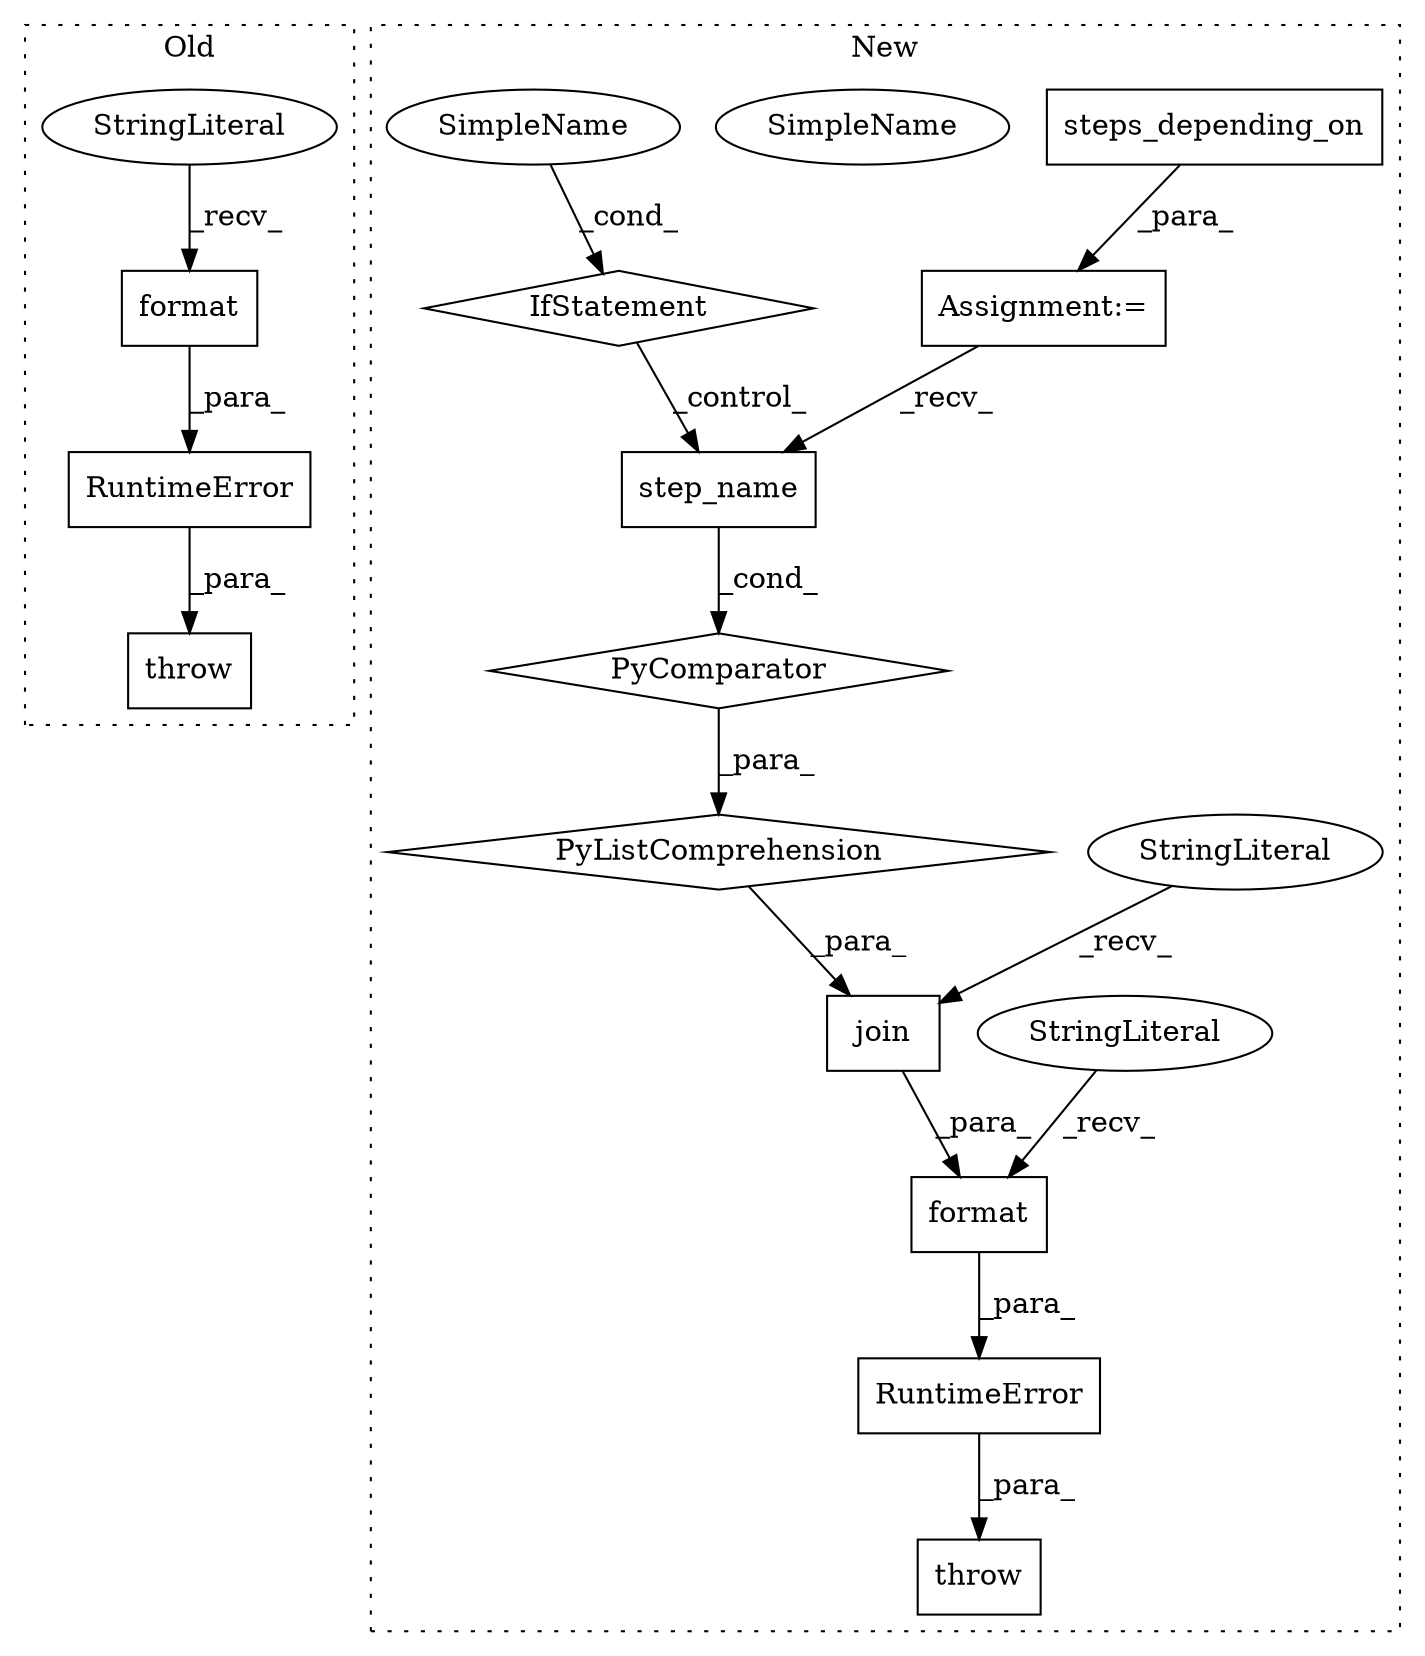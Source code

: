 digraph G {
subgraph cluster0 {
1 [label="format" a="32" s="20846,20859" l="7,1" shape="box"];
6 [label="StringLiteral" a="45" s="20752" l="93" shape="ellipse"];
8 [label="RuntimeError" a="32" s="20739,20860" l="13,1" shape="box"];
10 [label="throw" a="53" s="20733" l="6" shape="box"];
label = "Old";
style="dotted";
}
subgraph cluster1 {
2 [label="steps_depending_on" a="32" s="21051,21076" l="19,1" shape="box"];
3 [label="RuntimeError" a="32" s="20750,21098" l="13,1" shape="box"];
4 [label="format" a="32" s="20873,21097" l="7,1" shape="box"];
5 [label="StringLiteral" a="45" s="20763" l="109" shape="ellipse"];
7 [label="throw" a="53" s="20744" l="6" shape="box"];
9 [label="PyComparator" a="113" s="21040" l="46" shape="diamond"];
11 [label="step_name" a="32" s="20953" l="11" shape="box"];
12 [label="SimpleName" a="42" s="21081" l="5" shape="ellipse"];
13 [label="IfStatement" a="25" s="21040" l="46" shape="diamond"];
14 [label="join" a="32" s="20885,21089" l="5,1" shape="box"];
15 [label="StringLiteral" a="45" s="20880" l="4" shape="ellipse"];
16 [label="Assignment:=" a="7" s="21040" l="46" shape="box"];
17 [label="PyListComprehension" a="109" s="20911" l="183" shape="diamond"];
18 [label="SimpleName" a="42" s="21081" l="5" shape="ellipse"];
label = "New";
style="dotted";
}
1 -> 8 [label="_para_"];
2 -> 16 [label="_para_"];
3 -> 7 [label="_para_"];
4 -> 3 [label="_para_"];
5 -> 4 [label="_recv_"];
6 -> 1 [label="_recv_"];
8 -> 10 [label="_para_"];
9 -> 17 [label="_para_"];
11 -> 9 [label="_cond_"];
13 -> 11 [label="_control_"];
14 -> 4 [label="_para_"];
15 -> 14 [label="_recv_"];
16 -> 11 [label="_recv_"];
17 -> 14 [label="_para_"];
18 -> 13 [label="_cond_"];
}